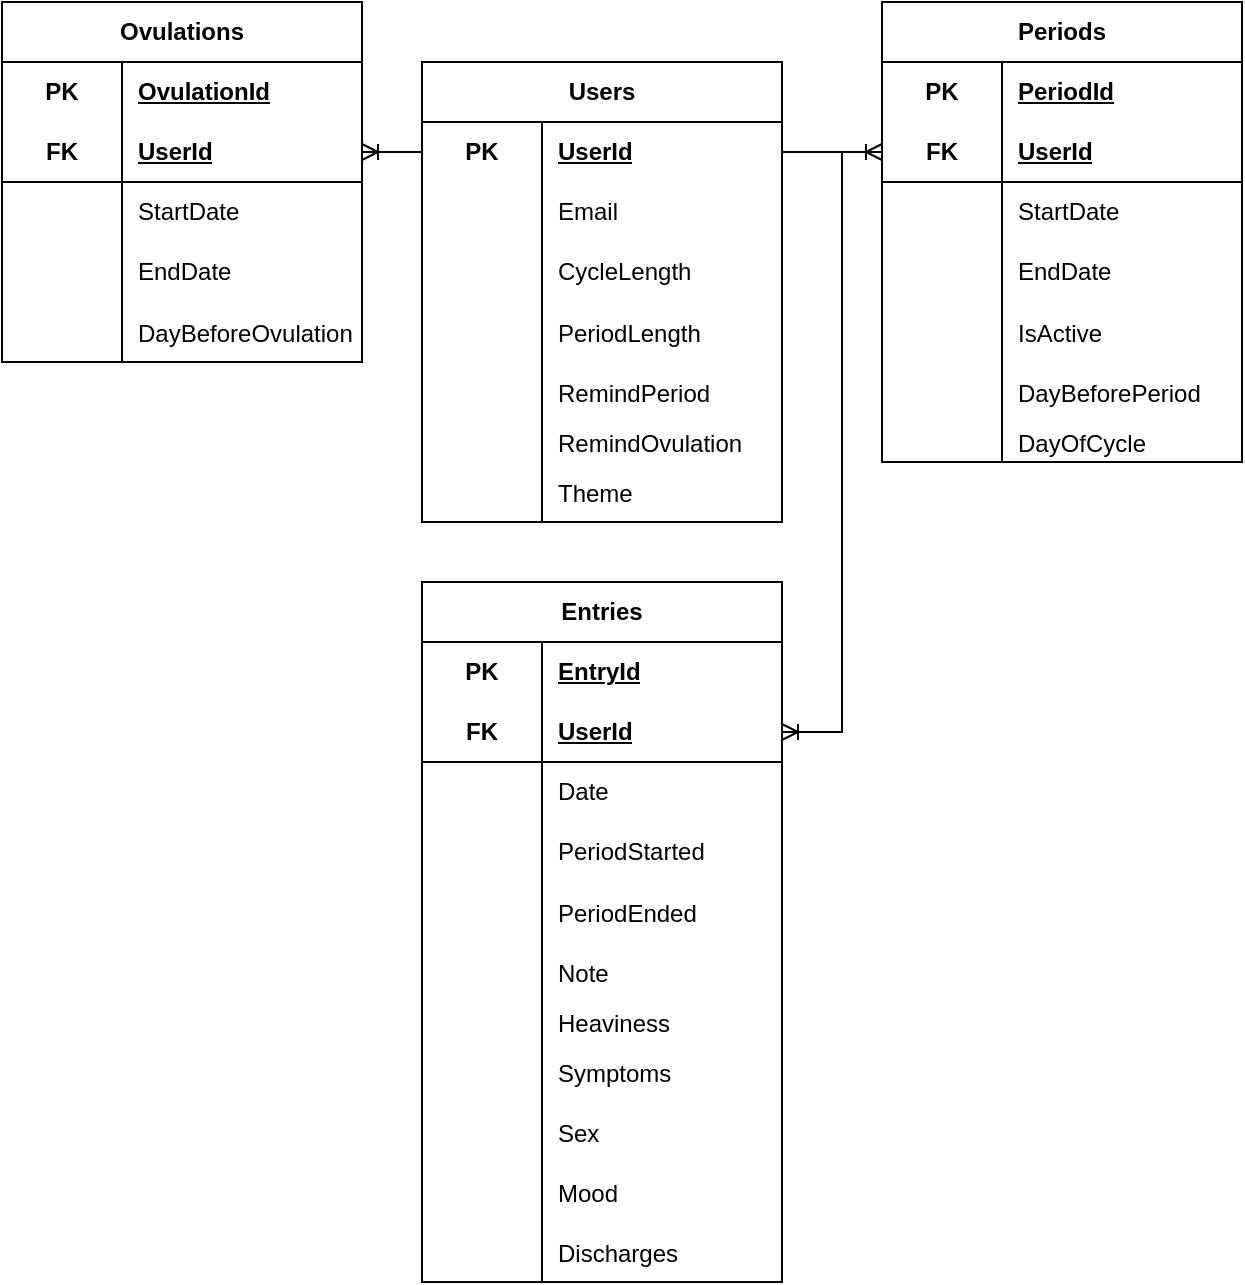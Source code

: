 <mxfile version="26.1.3">
  <diagram id="C5RBs43oDa-KdzZeNtuy" name="Page-1">
    <mxGraphModel dx="1221" dy="770" grid="1" gridSize="10" guides="1" tooltips="1" connect="1" arrows="1" fold="1" page="1" pageScale="1" pageWidth="827" pageHeight="1169" math="0" shadow="0">
      <root>
        <mxCell id="WIyWlLk6GJQsqaUBKTNV-0" />
        <mxCell id="WIyWlLk6GJQsqaUBKTNV-1" parent="WIyWlLk6GJQsqaUBKTNV-0" />
        <mxCell id="uB2ZGSR4Ml1qGhW9fjUL-0" value="Users" style="shape=table;startSize=30;container=1;collapsible=1;childLayout=tableLayout;fixedRows=1;rowLines=0;fontStyle=1;align=center;resizeLast=1;html=1;whiteSpace=wrap;" vertex="1" parent="WIyWlLk6GJQsqaUBKTNV-1">
          <mxGeometry x="230" y="180" width="180" height="230" as="geometry" />
        </mxCell>
        <mxCell id="uB2ZGSR4Ml1qGhW9fjUL-1" value="" style="shape=tableRow;horizontal=0;startSize=0;swimlaneHead=0;swimlaneBody=0;fillColor=none;collapsible=0;dropTarget=0;points=[[0,0.5],[1,0.5]];portConstraint=eastwest;top=0;left=0;right=0;bottom=0;html=1;" vertex="1" parent="uB2ZGSR4Ml1qGhW9fjUL-0">
          <mxGeometry y="30" width="180" height="30" as="geometry" />
        </mxCell>
        <mxCell id="uB2ZGSR4Ml1qGhW9fjUL-2" value="PK" style="shape=partialRectangle;connectable=0;fillColor=none;top=0;left=0;bottom=0;right=0;fontStyle=1;overflow=hidden;html=1;whiteSpace=wrap;" vertex="1" parent="uB2ZGSR4Ml1qGhW9fjUL-1">
          <mxGeometry width="60" height="30" as="geometry">
            <mxRectangle width="60" height="30" as="alternateBounds" />
          </mxGeometry>
        </mxCell>
        <mxCell id="uB2ZGSR4Ml1qGhW9fjUL-3" value="UserId" style="shape=partialRectangle;connectable=0;fillColor=none;top=0;left=0;bottom=0;right=0;align=left;spacingLeft=6;fontStyle=5;overflow=hidden;html=1;whiteSpace=wrap;" vertex="1" parent="uB2ZGSR4Ml1qGhW9fjUL-1">
          <mxGeometry x="60" width="120" height="30" as="geometry">
            <mxRectangle width="120" height="30" as="alternateBounds" />
          </mxGeometry>
        </mxCell>
        <mxCell id="uB2ZGSR4Ml1qGhW9fjUL-7" value="" style="shape=tableRow;horizontal=0;startSize=0;swimlaneHead=0;swimlaneBody=0;fillColor=none;collapsible=0;dropTarget=0;points=[[0,0.5],[1,0.5]];portConstraint=eastwest;top=0;left=0;right=0;bottom=0;html=1;" vertex="1" parent="uB2ZGSR4Ml1qGhW9fjUL-0">
          <mxGeometry y="60" width="180" height="30" as="geometry" />
        </mxCell>
        <mxCell id="uB2ZGSR4Ml1qGhW9fjUL-8" value="" style="shape=partialRectangle;connectable=0;fillColor=none;top=0;left=0;bottom=0;right=0;editable=1;overflow=hidden;html=1;whiteSpace=wrap;" vertex="1" parent="uB2ZGSR4Ml1qGhW9fjUL-7">
          <mxGeometry width="60" height="30" as="geometry">
            <mxRectangle width="60" height="30" as="alternateBounds" />
          </mxGeometry>
        </mxCell>
        <mxCell id="uB2ZGSR4Ml1qGhW9fjUL-9" value="Email" style="shape=partialRectangle;connectable=0;fillColor=none;top=0;left=0;bottom=0;right=0;align=left;spacingLeft=6;overflow=hidden;html=1;whiteSpace=wrap;" vertex="1" parent="uB2ZGSR4Ml1qGhW9fjUL-7">
          <mxGeometry x="60" width="120" height="30" as="geometry">
            <mxRectangle width="120" height="30" as="alternateBounds" />
          </mxGeometry>
        </mxCell>
        <mxCell id="uB2ZGSR4Ml1qGhW9fjUL-10" value="" style="shape=tableRow;horizontal=0;startSize=0;swimlaneHead=0;swimlaneBody=0;fillColor=none;collapsible=0;dropTarget=0;points=[[0,0.5],[1,0.5]];portConstraint=eastwest;top=0;left=0;right=0;bottom=0;html=1;" vertex="1" parent="uB2ZGSR4Ml1qGhW9fjUL-0">
          <mxGeometry y="90" width="180" height="30" as="geometry" />
        </mxCell>
        <mxCell id="uB2ZGSR4Ml1qGhW9fjUL-11" value="" style="shape=partialRectangle;connectable=0;fillColor=none;top=0;left=0;bottom=0;right=0;editable=1;overflow=hidden;html=1;whiteSpace=wrap;" vertex="1" parent="uB2ZGSR4Ml1qGhW9fjUL-10">
          <mxGeometry width="60" height="30" as="geometry">
            <mxRectangle width="60" height="30" as="alternateBounds" />
          </mxGeometry>
        </mxCell>
        <mxCell id="uB2ZGSR4Ml1qGhW9fjUL-12" value="CycleLength" style="shape=partialRectangle;connectable=0;fillColor=none;top=0;left=0;bottom=0;right=0;align=left;spacingLeft=6;overflow=hidden;html=1;whiteSpace=wrap;" vertex="1" parent="uB2ZGSR4Ml1qGhW9fjUL-10">
          <mxGeometry x="60" width="120" height="30" as="geometry">
            <mxRectangle width="120" height="30" as="alternateBounds" />
          </mxGeometry>
        </mxCell>
        <mxCell id="uB2ZGSR4Ml1qGhW9fjUL-14" value="" style="shape=tableRow;horizontal=0;startSize=0;swimlaneHead=0;swimlaneBody=0;fillColor=none;collapsible=0;dropTarget=0;points=[[0,0.5],[1,0.5]];portConstraint=eastwest;top=0;left=0;right=0;bottom=0;" vertex="1" parent="uB2ZGSR4Ml1qGhW9fjUL-0">
          <mxGeometry y="120" width="180" height="30" as="geometry" />
        </mxCell>
        <mxCell id="uB2ZGSR4Ml1qGhW9fjUL-15" value="" style="shape=partialRectangle;connectable=0;fillColor=none;top=0;left=0;bottom=0;right=0;editable=1;overflow=hidden;" vertex="1" parent="uB2ZGSR4Ml1qGhW9fjUL-14">
          <mxGeometry width="60" height="30" as="geometry">
            <mxRectangle width="60" height="30" as="alternateBounds" />
          </mxGeometry>
        </mxCell>
        <mxCell id="uB2ZGSR4Ml1qGhW9fjUL-16" value="PeriodLength" style="shape=partialRectangle;connectable=0;fillColor=none;top=0;left=0;bottom=0;right=0;align=left;spacingLeft=6;overflow=hidden;" vertex="1" parent="uB2ZGSR4Ml1qGhW9fjUL-14">
          <mxGeometry x="60" width="120" height="30" as="geometry">
            <mxRectangle width="120" height="30" as="alternateBounds" />
          </mxGeometry>
        </mxCell>
        <mxCell id="uB2ZGSR4Ml1qGhW9fjUL-26" value="" style="shape=tableRow;horizontal=0;startSize=0;swimlaneHead=0;swimlaneBody=0;fillColor=none;collapsible=0;dropTarget=0;points=[[0,0.5],[1,0.5]];portConstraint=eastwest;top=0;left=0;right=0;bottom=0;" vertex="1" parent="uB2ZGSR4Ml1qGhW9fjUL-0">
          <mxGeometry y="150" width="180" height="30" as="geometry" />
        </mxCell>
        <mxCell id="uB2ZGSR4Ml1qGhW9fjUL-27" value="" style="shape=partialRectangle;connectable=0;fillColor=none;top=0;left=0;bottom=0;right=0;editable=1;overflow=hidden;" vertex="1" parent="uB2ZGSR4Ml1qGhW9fjUL-26">
          <mxGeometry width="60" height="30" as="geometry">
            <mxRectangle width="60" height="30" as="alternateBounds" />
          </mxGeometry>
        </mxCell>
        <mxCell id="uB2ZGSR4Ml1qGhW9fjUL-28" value="RemindPeriod" style="shape=partialRectangle;connectable=0;fillColor=none;top=0;left=0;bottom=0;right=0;align=left;spacingLeft=6;overflow=hidden;" vertex="1" parent="uB2ZGSR4Ml1qGhW9fjUL-26">
          <mxGeometry x="60" width="120" height="30" as="geometry">
            <mxRectangle width="120" height="30" as="alternateBounds" />
          </mxGeometry>
        </mxCell>
        <mxCell id="uB2ZGSR4Ml1qGhW9fjUL-22" value="" style="shape=tableRow;horizontal=0;startSize=0;swimlaneHead=0;swimlaneBody=0;fillColor=none;collapsible=0;dropTarget=0;points=[[0,0.5],[1,0.5]];portConstraint=eastwest;top=0;left=0;right=0;bottom=0;" vertex="1" parent="uB2ZGSR4Ml1qGhW9fjUL-0">
          <mxGeometry y="180" width="180" height="20" as="geometry" />
        </mxCell>
        <mxCell id="uB2ZGSR4Ml1qGhW9fjUL-23" value="" style="shape=partialRectangle;connectable=0;fillColor=none;top=0;left=0;bottom=0;right=0;editable=1;overflow=hidden;" vertex="1" parent="uB2ZGSR4Ml1qGhW9fjUL-22">
          <mxGeometry width="60" height="20" as="geometry">
            <mxRectangle width="60" height="20" as="alternateBounds" />
          </mxGeometry>
        </mxCell>
        <mxCell id="uB2ZGSR4Ml1qGhW9fjUL-24" value="RemindOvulation" style="shape=partialRectangle;connectable=0;fillColor=none;top=0;left=0;bottom=0;right=0;align=left;spacingLeft=6;overflow=hidden;" vertex="1" parent="uB2ZGSR4Ml1qGhW9fjUL-22">
          <mxGeometry x="60" width="120" height="20" as="geometry">
            <mxRectangle width="120" height="20" as="alternateBounds" />
          </mxGeometry>
        </mxCell>
        <mxCell id="uB2ZGSR4Ml1qGhW9fjUL-116" value="" style="shape=tableRow;horizontal=0;startSize=0;swimlaneHead=0;swimlaneBody=0;fillColor=none;collapsible=0;dropTarget=0;points=[[0,0.5],[1,0.5]];portConstraint=eastwest;top=0;left=0;right=0;bottom=0;" vertex="1" parent="uB2ZGSR4Ml1qGhW9fjUL-0">
          <mxGeometry y="200" width="180" height="30" as="geometry" />
        </mxCell>
        <mxCell id="uB2ZGSR4Ml1qGhW9fjUL-117" value="" style="shape=partialRectangle;connectable=0;fillColor=none;top=0;left=0;bottom=0;right=0;editable=1;overflow=hidden;" vertex="1" parent="uB2ZGSR4Ml1qGhW9fjUL-116">
          <mxGeometry width="60" height="30" as="geometry">
            <mxRectangle width="60" height="30" as="alternateBounds" />
          </mxGeometry>
        </mxCell>
        <mxCell id="uB2ZGSR4Ml1qGhW9fjUL-118" value="Theme" style="shape=partialRectangle;connectable=0;fillColor=none;top=0;left=0;bottom=0;right=0;align=left;spacingLeft=6;overflow=hidden;" vertex="1" parent="uB2ZGSR4Ml1qGhW9fjUL-116">
          <mxGeometry x="60" width="120" height="30" as="geometry">
            <mxRectangle width="120" height="30" as="alternateBounds" />
          </mxGeometry>
        </mxCell>
        <mxCell id="uB2ZGSR4Ml1qGhW9fjUL-33" value="Periods" style="shape=table;startSize=30;container=1;collapsible=1;childLayout=tableLayout;fixedRows=1;rowLines=0;fontStyle=1;align=center;resizeLast=1;html=1;whiteSpace=wrap;" vertex="1" parent="WIyWlLk6GJQsqaUBKTNV-1">
          <mxGeometry x="460" y="150" width="180" height="230" as="geometry" />
        </mxCell>
        <mxCell id="uB2ZGSR4Ml1qGhW9fjUL-34" value="" style="shape=tableRow;horizontal=0;startSize=0;swimlaneHead=0;swimlaneBody=0;fillColor=none;collapsible=0;dropTarget=0;points=[[0,0.5],[1,0.5]];portConstraint=eastwest;top=0;left=0;right=0;bottom=0;html=1;" vertex="1" parent="uB2ZGSR4Ml1qGhW9fjUL-33">
          <mxGeometry y="30" width="180" height="30" as="geometry" />
        </mxCell>
        <mxCell id="uB2ZGSR4Ml1qGhW9fjUL-35" value="PK" style="shape=partialRectangle;connectable=0;fillColor=none;top=0;left=0;bottom=0;right=0;fontStyle=1;overflow=hidden;html=1;whiteSpace=wrap;" vertex="1" parent="uB2ZGSR4Ml1qGhW9fjUL-34">
          <mxGeometry width="60" height="30" as="geometry">
            <mxRectangle width="60" height="30" as="alternateBounds" />
          </mxGeometry>
        </mxCell>
        <mxCell id="uB2ZGSR4Ml1qGhW9fjUL-36" value="PeriodId" style="shape=partialRectangle;connectable=0;fillColor=none;top=0;left=0;bottom=0;right=0;align=left;spacingLeft=6;fontStyle=5;overflow=hidden;html=1;whiteSpace=wrap;" vertex="1" parent="uB2ZGSR4Ml1qGhW9fjUL-34">
          <mxGeometry x="60" width="120" height="30" as="geometry">
            <mxRectangle width="120" height="30" as="alternateBounds" />
          </mxGeometry>
        </mxCell>
        <mxCell id="uB2ZGSR4Ml1qGhW9fjUL-37" value="" style="shape=tableRow;horizontal=0;startSize=0;swimlaneHead=0;swimlaneBody=0;fillColor=none;collapsible=0;dropTarget=0;points=[[0,0.5],[1,0.5]];portConstraint=eastwest;top=0;left=0;right=0;bottom=1;html=1;" vertex="1" parent="uB2ZGSR4Ml1qGhW9fjUL-33">
          <mxGeometry y="60" width="180" height="30" as="geometry" />
        </mxCell>
        <mxCell id="uB2ZGSR4Ml1qGhW9fjUL-38" value="FK" style="shape=partialRectangle;connectable=0;fillColor=none;top=0;left=0;bottom=0;right=0;fontStyle=1;overflow=hidden;html=1;whiteSpace=wrap;" vertex="1" parent="uB2ZGSR4Ml1qGhW9fjUL-37">
          <mxGeometry width="60" height="30" as="geometry">
            <mxRectangle width="60" height="30" as="alternateBounds" />
          </mxGeometry>
        </mxCell>
        <mxCell id="uB2ZGSR4Ml1qGhW9fjUL-39" value="UserId" style="shape=partialRectangle;connectable=0;fillColor=none;top=0;left=0;bottom=0;right=0;align=left;spacingLeft=6;fontStyle=5;overflow=hidden;html=1;whiteSpace=wrap;" vertex="1" parent="uB2ZGSR4Ml1qGhW9fjUL-37">
          <mxGeometry x="60" width="120" height="30" as="geometry">
            <mxRectangle width="120" height="30" as="alternateBounds" />
          </mxGeometry>
        </mxCell>
        <mxCell id="uB2ZGSR4Ml1qGhW9fjUL-40" value="" style="shape=tableRow;horizontal=0;startSize=0;swimlaneHead=0;swimlaneBody=0;fillColor=none;collapsible=0;dropTarget=0;points=[[0,0.5],[1,0.5]];portConstraint=eastwest;top=0;left=0;right=0;bottom=0;html=1;" vertex="1" parent="uB2ZGSR4Ml1qGhW9fjUL-33">
          <mxGeometry y="90" width="180" height="30" as="geometry" />
        </mxCell>
        <mxCell id="uB2ZGSR4Ml1qGhW9fjUL-41" value="" style="shape=partialRectangle;connectable=0;fillColor=none;top=0;left=0;bottom=0;right=0;editable=1;overflow=hidden;html=1;whiteSpace=wrap;" vertex="1" parent="uB2ZGSR4Ml1qGhW9fjUL-40">
          <mxGeometry width="60" height="30" as="geometry">
            <mxRectangle width="60" height="30" as="alternateBounds" />
          </mxGeometry>
        </mxCell>
        <mxCell id="uB2ZGSR4Ml1qGhW9fjUL-42" value="StartDate" style="shape=partialRectangle;connectable=0;fillColor=none;top=0;left=0;bottom=0;right=0;align=left;spacingLeft=6;overflow=hidden;html=1;whiteSpace=wrap;" vertex="1" parent="uB2ZGSR4Ml1qGhW9fjUL-40">
          <mxGeometry x="60" width="120" height="30" as="geometry">
            <mxRectangle width="120" height="30" as="alternateBounds" />
          </mxGeometry>
        </mxCell>
        <mxCell id="uB2ZGSR4Ml1qGhW9fjUL-43" value="" style="shape=tableRow;horizontal=0;startSize=0;swimlaneHead=0;swimlaneBody=0;fillColor=none;collapsible=0;dropTarget=0;points=[[0,0.5],[1,0.5]];portConstraint=eastwest;top=0;left=0;right=0;bottom=0;html=1;" vertex="1" parent="uB2ZGSR4Ml1qGhW9fjUL-33">
          <mxGeometry y="120" width="180" height="30" as="geometry" />
        </mxCell>
        <mxCell id="uB2ZGSR4Ml1qGhW9fjUL-44" value="" style="shape=partialRectangle;connectable=0;fillColor=none;top=0;left=0;bottom=0;right=0;editable=1;overflow=hidden;html=1;whiteSpace=wrap;" vertex="1" parent="uB2ZGSR4Ml1qGhW9fjUL-43">
          <mxGeometry width="60" height="30" as="geometry">
            <mxRectangle width="60" height="30" as="alternateBounds" />
          </mxGeometry>
        </mxCell>
        <mxCell id="uB2ZGSR4Ml1qGhW9fjUL-45" value="EndDate" style="shape=partialRectangle;connectable=0;fillColor=none;top=0;left=0;bottom=0;right=0;align=left;spacingLeft=6;overflow=hidden;html=1;whiteSpace=wrap;" vertex="1" parent="uB2ZGSR4Ml1qGhW9fjUL-43">
          <mxGeometry x="60" width="120" height="30" as="geometry">
            <mxRectangle width="120" height="30" as="alternateBounds" />
          </mxGeometry>
        </mxCell>
        <mxCell id="uB2ZGSR4Ml1qGhW9fjUL-46" value="" style="shape=tableRow;horizontal=0;startSize=0;swimlaneHead=0;swimlaneBody=0;fillColor=none;collapsible=0;dropTarget=0;points=[[0,0.5],[1,0.5]];portConstraint=eastwest;top=0;left=0;right=0;bottom=0;" vertex="1" parent="uB2ZGSR4Ml1qGhW9fjUL-33">
          <mxGeometry y="150" width="180" height="30" as="geometry" />
        </mxCell>
        <mxCell id="uB2ZGSR4Ml1qGhW9fjUL-47" value="" style="shape=partialRectangle;connectable=0;fillColor=none;top=0;left=0;bottom=0;right=0;editable=1;overflow=hidden;" vertex="1" parent="uB2ZGSR4Ml1qGhW9fjUL-46">
          <mxGeometry width="60" height="30" as="geometry">
            <mxRectangle width="60" height="30" as="alternateBounds" />
          </mxGeometry>
        </mxCell>
        <mxCell id="uB2ZGSR4Ml1qGhW9fjUL-48" value="IsActive" style="shape=partialRectangle;connectable=0;fillColor=none;top=0;left=0;bottom=0;right=0;align=left;spacingLeft=6;overflow=hidden;" vertex="1" parent="uB2ZGSR4Ml1qGhW9fjUL-46">
          <mxGeometry x="60" width="120" height="30" as="geometry">
            <mxRectangle width="120" height="30" as="alternateBounds" />
          </mxGeometry>
        </mxCell>
        <mxCell id="uB2ZGSR4Ml1qGhW9fjUL-49" value="" style="shape=tableRow;horizontal=0;startSize=0;swimlaneHead=0;swimlaneBody=0;fillColor=none;collapsible=0;dropTarget=0;points=[[0,0.5],[1,0.5]];portConstraint=eastwest;top=0;left=0;right=0;bottom=0;" vertex="1" parent="uB2ZGSR4Ml1qGhW9fjUL-33">
          <mxGeometry y="180" width="180" height="30" as="geometry" />
        </mxCell>
        <mxCell id="uB2ZGSR4Ml1qGhW9fjUL-50" value="" style="shape=partialRectangle;connectable=0;fillColor=none;top=0;left=0;bottom=0;right=0;editable=1;overflow=hidden;" vertex="1" parent="uB2ZGSR4Ml1qGhW9fjUL-49">
          <mxGeometry width="60" height="30" as="geometry">
            <mxRectangle width="60" height="30" as="alternateBounds" />
          </mxGeometry>
        </mxCell>
        <mxCell id="uB2ZGSR4Ml1qGhW9fjUL-51" value="DayBeforePeriod" style="shape=partialRectangle;connectable=0;fillColor=none;top=0;left=0;bottom=0;right=0;align=left;spacingLeft=6;overflow=hidden;" vertex="1" parent="uB2ZGSR4Ml1qGhW9fjUL-49">
          <mxGeometry x="60" width="120" height="30" as="geometry">
            <mxRectangle width="120" height="30" as="alternateBounds" />
          </mxGeometry>
        </mxCell>
        <mxCell id="uB2ZGSR4Ml1qGhW9fjUL-52" value="" style="shape=tableRow;horizontal=0;startSize=0;swimlaneHead=0;swimlaneBody=0;fillColor=none;collapsible=0;dropTarget=0;points=[[0,0.5],[1,0.5]];portConstraint=eastwest;top=0;left=0;right=0;bottom=0;" vertex="1" parent="uB2ZGSR4Ml1qGhW9fjUL-33">
          <mxGeometry y="210" width="180" height="20" as="geometry" />
        </mxCell>
        <mxCell id="uB2ZGSR4Ml1qGhW9fjUL-53" value="" style="shape=partialRectangle;connectable=0;fillColor=none;top=0;left=0;bottom=0;right=0;editable=1;overflow=hidden;" vertex="1" parent="uB2ZGSR4Ml1qGhW9fjUL-52">
          <mxGeometry width="60" height="20" as="geometry">
            <mxRectangle width="60" height="20" as="alternateBounds" />
          </mxGeometry>
        </mxCell>
        <mxCell id="uB2ZGSR4Ml1qGhW9fjUL-54" value="DayOfCycle" style="shape=partialRectangle;connectable=0;fillColor=none;top=0;left=0;bottom=0;right=0;align=left;spacingLeft=6;overflow=hidden;" vertex="1" parent="uB2ZGSR4Ml1qGhW9fjUL-52">
          <mxGeometry x="60" width="120" height="20" as="geometry">
            <mxRectangle width="120" height="20" as="alternateBounds" />
          </mxGeometry>
        </mxCell>
        <mxCell id="uB2ZGSR4Ml1qGhW9fjUL-55" value="Entries" style="shape=table;startSize=30;container=1;collapsible=1;childLayout=tableLayout;fixedRows=1;rowLines=0;fontStyle=1;align=center;resizeLast=1;html=1;whiteSpace=wrap;" vertex="1" parent="WIyWlLk6GJQsqaUBKTNV-1">
          <mxGeometry x="230" y="440" width="180" height="350" as="geometry" />
        </mxCell>
        <mxCell id="uB2ZGSR4Ml1qGhW9fjUL-56" value="" style="shape=tableRow;horizontal=0;startSize=0;swimlaneHead=0;swimlaneBody=0;fillColor=none;collapsible=0;dropTarget=0;points=[[0,0.5],[1,0.5]];portConstraint=eastwest;top=0;left=0;right=0;bottom=0;html=1;" vertex="1" parent="uB2ZGSR4Ml1qGhW9fjUL-55">
          <mxGeometry y="30" width="180" height="30" as="geometry" />
        </mxCell>
        <mxCell id="uB2ZGSR4Ml1qGhW9fjUL-57" value="PK" style="shape=partialRectangle;connectable=0;fillColor=none;top=0;left=0;bottom=0;right=0;fontStyle=1;overflow=hidden;html=1;whiteSpace=wrap;" vertex="1" parent="uB2ZGSR4Ml1qGhW9fjUL-56">
          <mxGeometry width="60" height="30" as="geometry">
            <mxRectangle width="60" height="30" as="alternateBounds" />
          </mxGeometry>
        </mxCell>
        <mxCell id="uB2ZGSR4Ml1qGhW9fjUL-58" value="EntryId" style="shape=partialRectangle;connectable=0;fillColor=none;top=0;left=0;bottom=0;right=0;align=left;spacingLeft=6;fontStyle=5;overflow=hidden;html=1;whiteSpace=wrap;" vertex="1" parent="uB2ZGSR4Ml1qGhW9fjUL-56">
          <mxGeometry x="60" width="120" height="30" as="geometry">
            <mxRectangle width="120" height="30" as="alternateBounds" />
          </mxGeometry>
        </mxCell>
        <mxCell id="uB2ZGSR4Ml1qGhW9fjUL-59" value="" style="shape=tableRow;horizontal=0;startSize=0;swimlaneHead=0;swimlaneBody=0;fillColor=none;collapsible=0;dropTarget=0;points=[[0,0.5],[1,0.5]];portConstraint=eastwest;top=0;left=0;right=0;bottom=1;html=1;" vertex="1" parent="uB2ZGSR4Ml1qGhW9fjUL-55">
          <mxGeometry y="60" width="180" height="30" as="geometry" />
        </mxCell>
        <mxCell id="uB2ZGSR4Ml1qGhW9fjUL-60" value="FK" style="shape=partialRectangle;connectable=0;fillColor=none;top=0;left=0;bottom=0;right=0;fontStyle=1;overflow=hidden;html=1;whiteSpace=wrap;" vertex="1" parent="uB2ZGSR4Ml1qGhW9fjUL-59">
          <mxGeometry width="60" height="30" as="geometry">
            <mxRectangle width="60" height="30" as="alternateBounds" />
          </mxGeometry>
        </mxCell>
        <mxCell id="uB2ZGSR4Ml1qGhW9fjUL-61" value="UserId" style="shape=partialRectangle;connectable=0;fillColor=none;top=0;left=0;bottom=0;right=0;align=left;spacingLeft=6;fontStyle=5;overflow=hidden;html=1;whiteSpace=wrap;" vertex="1" parent="uB2ZGSR4Ml1qGhW9fjUL-59">
          <mxGeometry x="60" width="120" height="30" as="geometry">
            <mxRectangle width="120" height="30" as="alternateBounds" />
          </mxGeometry>
        </mxCell>
        <mxCell id="uB2ZGSR4Ml1qGhW9fjUL-62" value="" style="shape=tableRow;horizontal=0;startSize=0;swimlaneHead=0;swimlaneBody=0;fillColor=none;collapsible=0;dropTarget=0;points=[[0,0.5],[1,0.5]];portConstraint=eastwest;top=0;left=0;right=0;bottom=0;html=1;" vertex="1" parent="uB2ZGSR4Ml1qGhW9fjUL-55">
          <mxGeometry y="90" width="180" height="30" as="geometry" />
        </mxCell>
        <mxCell id="uB2ZGSR4Ml1qGhW9fjUL-63" value="" style="shape=partialRectangle;connectable=0;fillColor=none;top=0;left=0;bottom=0;right=0;editable=1;overflow=hidden;html=1;whiteSpace=wrap;" vertex="1" parent="uB2ZGSR4Ml1qGhW9fjUL-62">
          <mxGeometry width="60" height="30" as="geometry">
            <mxRectangle width="60" height="30" as="alternateBounds" />
          </mxGeometry>
        </mxCell>
        <mxCell id="uB2ZGSR4Ml1qGhW9fjUL-64" value="Date" style="shape=partialRectangle;connectable=0;fillColor=none;top=0;left=0;bottom=0;right=0;align=left;spacingLeft=6;overflow=hidden;html=1;whiteSpace=wrap;" vertex="1" parent="uB2ZGSR4Ml1qGhW9fjUL-62">
          <mxGeometry x="60" width="120" height="30" as="geometry">
            <mxRectangle width="120" height="30" as="alternateBounds" />
          </mxGeometry>
        </mxCell>
        <mxCell id="uB2ZGSR4Ml1qGhW9fjUL-65" value="" style="shape=tableRow;horizontal=0;startSize=0;swimlaneHead=0;swimlaneBody=0;fillColor=none;collapsible=0;dropTarget=0;points=[[0,0.5],[1,0.5]];portConstraint=eastwest;top=0;left=0;right=0;bottom=0;html=1;" vertex="1" parent="uB2ZGSR4Ml1qGhW9fjUL-55">
          <mxGeometry y="120" width="180" height="30" as="geometry" />
        </mxCell>
        <mxCell id="uB2ZGSR4Ml1qGhW9fjUL-66" value="" style="shape=partialRectangle;connectable=0;fillColor=none;top=0;left=0;bottom=0;right=0;editable=1;overflow=hidden;html=1;whiteSpace=wrap;" vertex="1" parent="uB2ZGSR4Ml1qGhW9fjUL-65">
          <mxGeometry width="60" height="30" as="geometry">
            <mxRectangle width="60" height="30" as="alternateBounds" />
          </mxGeometry>
        </mxCell>
        <mxCell id="uB2ZGSR4Ml1qGhW9fjUL-67" value="PeriodStarted" style="shape=partialRectangle;connectable=0;fillColor=none;top=0;left=0;bottom=0;right=0;align=left;spacingLeft=6;overflow=hidden;html=1;whiteSpace=wrap;" vertex="1" parent="uB2ZGSR4Ml1qGhW9fjUL-65">
          <mxGeometry x="60" width="120" height="30" as="geometry">
            <mxRectangle width="120" height="30" as="alternateBounds" />
          </mxGeometry>
        </mxCell>
        <mxCell id="uB2ZGSR4Ml1qGhW9fjUL-68" value="" style="shape=tableRow;horizontal=0;startSize=0;swimlaneHead=0;swimlaneBody=0;fillColor=none;collapsible=0;dropTarget=0;points=[[0,0.5],[1,0.5]];portConstraint=eastwest;top=0;left=0;right=0;bottom=0;" vertex="1" parent="uB2ZGSR4Ml1qGhW9fjUL-55">
          <mxGeometry y="150" width="180" height="30" as="geometry" />
        </mxCell>
        <mxCell id="uB2ZGSR4Ml1qGhW9fjUL-69" value="" style="shape=partialRectangle;connectable=0;fillColor=none;top=0;left=0;bottom=0;right=0;editable=1;overflow=hidden;" vertex="1" parent="uB2ZGSR4Ml1qGhW9fjUL-68">
          <mxGeometry width="60" height="30" as="geometry">
            <mxRectangle width="60" height="30" as="alternateBounds" />
          </mxGeometry>
        </mxCell>
        <mxCell id="uB2ZGSR4Ml1qGhW9fjUL-70" value="PeriodEnded" style="shape=partialRectangle;connectable=0;fillColor=none;top=0;left=0;bottom=0;right=0;align=left;spacingLeft=6;overflow=hidden;" vertex="1" parent="uB2ZGSR4Ml1qGhW9fjUL-68">
          <mxGeometry x="60" width="120" height="30" as="geometry">
            <mxRectangle width="120" height="30" as="alternateBounds" />
          </mxGeometry>
        </mxCell>
        <mxCell id="uB2ZGSR4Ml1qGhW9fjUL-71" value="" style="shape=tableRow;horizontal=0;startSize=0;swimlaneHead=0;swimlaneBody=0;fillColor=none;collapsible=0;dropTarget=0;points=[[0,0.5],[1,0.5]];portConstraint=eastwest;top=0;left=0;right=0;bottom=0;" vertex="1" parent="uB2ZGSR4Ml1qGhW9fjUL-55">
          <mxGeometry y="180" width="180" height="30" as="geometry" />
        </mxCell>
        <mxCell id="uB2ZGSR4Ml1qGhW9fjUL-72" value="" style="shape=partialRectangle;connectable=0;fillColor=none;top=0;left=0;bottom=0;right=0;editable=1;overflow=hidden;" vertex="1" parent="uB2ZGSR4Ml1qGhW9fjUL-71">
          <mxGeometry width="60" height="30" as="geometry">
            <mxRectangle width="60" height="30" as="alternateBounds" />
          </mxGeometry>
        </mxCell>
        <mxCell id="uB2ZGSR4Ml1qGhW9fjUL-73" value="Note" style="shape=partialRectangle;connectable=0;fillColor=none;top=0;left=0;bottom=0;right=0;align=left;spacingLeft=6;overflow=hidden;" vertex="1" parent="uB2ZGSR4Ml1qGhW9fjUL-71">
          <mxGeometry x="60" width="120" height="30" as="geometry">
            <mxRectangle width="120" height="30" as="alternateBounds" />
          </mxGeometry>
        </mxCell>
        <mxCell id="uB2ZGSR4Ml1qGhW9fjUL-74" value="" style="shape=tableRow;horizontal=0;startSize=0;swimlaneHead=0;swimlaneBody=0;fillColor=none;collapsible=0;dropTarget=0;points=[[0,0.5],[1,0.5]];portConstraint=eastwest;top=0;left=0;right=0;bottom=0;" vertex="1" parent="uB2ZGSR4Ml1qGhW9fjUL-55">
          <mxGeometry y="210" width="180" height="20" as="geometry" />
        </mxCell>
        <mxCell id="uB2ZGSR4Ml1qGhW9fjUL-75" value="" style="shape=partialRectangle;connectable=0;fillColor=none;top=0;left=0;bottom=0;right=0;editable=1;overflow=hidden;" vertex="1" parent="uB2ZGSR4Ml1qGhW9fjUL-74">
          <mxGeometry width="60" height="20" as="geometry">
            <mxRectangle width="60" height="20" as="alternateBounds" />
          </mxGeometry>
        </mxCell>
        <mxCell id="uB2ZGSR4Ml1qGhW9fjUL-76" value="Heaviness" style="shape=partialRectangle;connectable=0;fillColor=none;top=0;left=0;bottom=0;right=0;align=left;spacingLeft=6;overflow=hidden;" vertex="1" parent="uB2ZGSR4Ml1qGhW9fjUL-74">
          <mxGeometry x="60" width="120" height="20" as="geometry">
            <mxRectangle width="120" height="20" as="alternateBounds" />
          </mxGeometry>
        </mxCell>
        <mxCell id="uB2ZGSR4Ml1qGhW9fjUL-81" value="" style="shape=tableRow;horizontal=0;startSize=0;swimlaneHead=0;swimlaneBody=0;fillColor=none;collapsible=0;dropTarget=0;points=[[0,0.5],[1,0.5]];portConstraint=eastwest;top=0;left=0;right=0;bottom=0;" vertex="1" parent="uB2ZGSR4Ml1qGhW9fjUL-55">
          <mxGeometry y="230" width="180" height="30" as="geometry" />
        </mxCell>
        <mxCell id="uB2ZGSR4Ml1qGhW9fjUL-82" value="" style="shape=partialRectangle;connectable=0;fillColor=none;top=0;left=0;bottom=0;right=0;editable=1;overflow=hidden;" vertex="1" parent="uB2ZGSR4Ml1qGhW9fjUL-81">
          <mxGeometry width="60" height="30" as="geometry">
            <mxRectangle width="60" height="30" as="alternateBounds" />
          </mxGeometry>
        </mxCell>
        <mxCell id="uB2ZGSR4Ml1qGhW9fjUL-83" value="Symptoms" style="shape=partialRectangle;connectable=0;fillColor=none;top=0;left=0;bottom=0;right=0;align=left;spacingLeft=6;overflow=hidden;" vertex="1" parent="uB2ZGSR4Ml1qGhW9fjUL-81">
          <mxGeometry x="60" width="120" height="30" as="geometry">
            <mxRectangle width="120" height="30" as="alternateBounds" />
          </mxGeometry>
        </mxCell>
        <mxCell id="uB2ZGSR4Ml1qGhW9fjUL-78" value="" style="shape=tableRow;horizontal=0;startSize=0;swimlaneHead=0;swimlaneBody=0;fillColor=none;collapsible=0;dropTarget=0;points=[[0,0.5],[1,0.5]];portConstraint=eastwest;top=0;left=0;right=0;bottom=0;" vertex="1" parent="uB2ZGSR4Ml1qGhW9fjUL-55">
          <mxGeometry y="260" width="180" height="30" as="geometry" />
        </mxCell>
        <mxCell id="uB2ZGSR4Ml1qGhW9fjUL-79" value="" style="shape=partialRectangle;connectable=0;fillColor=none;top=0;left=0;bottom=0;right=0;editable=1;overflow=hidden;" vertex="1" parent="uB2ZGSR4Ml1qGhW9fjUL-78">
          <mxGeometry width="60" height="30" as="geometry">
            <mxRectangle width="60" height="30" as="alternateBounds" />
          </mxGeometry>
        </mxCell>
        <mxCell id="uB2ZGSR4Ml1qGhW9fjUL-80" value="Sex" style="shape=partialRectangle;connectable=0;fillColor=none;top=0;left=0;bottom=0;right=0;align=left;spacingLeft=6;overflow=hidden;" vertex="1" parent="uB2ZGSR4Ml1qGhW9fjUL-78">
          <mxGeometry x="60" width="120" height="30" as="geometry">
            <mxRectangle width="120" height="30" as="alternateBounds" />
          </mxGeometry>
        </mxCell>
        <mxCell id="uB2ZGSR4Ml1qGhW9fjUL-84" value="" style="shape=tableRow;horizontal=0;startSize=0;swimlaneHead=0;swimlaneBody=0;fillColor=none;collapsible=0;dropTarget=0;points=[[0,0.5],[1,0.5]];portConstraint=eastwest;top=0;left=0;right=0;bottom=0;" vertex="1" parent="uB2ZGSR4Ml1qGhW9fjUL-55">
          <mxGeometry y="290" width="180" height="30" as="geometry" />
        </mxCell>
        <mxCell id="uB2ZGSR4Ml1qGhW9fjUL-85" value="" style="shape=partialRectangle;connectable=0;fillColor=none;top=0;left=0;bottom=0;right=0;editable=1;overflow=hidden;" vertex="1" parent="uB2ZGSR4Ml1qGhW9fjUL-84">
          <mxGeometry width="60" height="30" as="geometry">
            <mxRectangle width="60" height="30" as="alternateBounds" />
          </mxGeometry>
        </mxCell>
        <mxCell id="uB2ZGSR4Ml1qGhW9fjUL-86" value="Mood" style="shape=partialRectangle;connectable=0;fillColor=none;top=0;left=0;bottom=0;right=0;align=left;spacingLeft=6;overflow=hidden;" vertex="1" parent="uB2ZGSR4Ml1qGhW9fjUL-84">
          <mxGeometry x="60" width="120" height="30" as="geometry">
            <mxRectangle width="120" height="30" as="alternateBounds" />
          </mxGeometry>
        </mxCell>
        <mxCell id="uB2ZGSR4Ml1qGhW9fjUL-87" value="" style="shape=tableRow;horizontal=0;startSize=0;swimlaneHead=0;swimlaneBody=0;fillColor=none;collapsible=0;dropTarget=0;points=[[0,0.5],[1,0.5]];portConstraint=eastwest;top=0;left=0;right=0;bottom=0;" vertex="1" parent="uB2ZGSR4Ml1qGhW9fjUL-55">
          <mxGeometry y="320" width="180" height="30" as="geometry" />
        </mxCell>
        <mxCell id="uB2ZGSR4Ml1qGhW9fjUL-88" value="" style="shape=partialRectangle;connectable=0;fillColor=none;top=0;left=0;bottom=0;right=0;editable=1;overflow=hidden;" vertex="1" parent="uB2ZGSR4Ml1qGhW9fjUL-87">
          <mxGeometry width="60" height="30" as="geometry">
            <mxRectangle width="60" height="30" as="alternateBounds" />
          </mxGeometry>
        </mxCell>
        <mxCell id="uB2ZGSR4Ml1qGhW9fjUL-89" value="Discharges" style="shape=partialRectangle;connectable=0;fillColor=none;top=0;left=0;bottom=0;right=0;align=left;spacingLeft=6;overflow=hidden;" vertex="1" parent="uB2ZGSR4Ml1qGhW9fjUL-87">
          <mxGeometry x="60" width="120" height="30" as="geometry">
            <mxRectangle width="120" height="30" as="alternateBounds" />
          </mxGeometry>
        </mxCell>
        <mxCell id="uB2ZGSR4Ml1qGhW9fjUL-90" value="Ovulations" style="shape=table;startSize=30;container=1;collapsible=1;childLayout=tableLayout;fixedRows=1;rowLines=0;fontStyle=1;align=center;resizeLast=1;html=1;whiteSpace=wrap;" vertex="1" parent="WIyWlLk6GJQsqaUBKTNV-1">
          <mxGeometry x="20" y="150" width="180" height="180" as="geometry" />
        </mxCell>
        <mxCell id="uB2ZGSR4Ml1qGhW9fjUL-91" value="" style="shape=tableRow;horizontal=0;startSize=0;swimlaneHead=0;swimlaneBody=0;fillColor=none;collapsible=0;dropTarget=0;points=[[0,0.5],[1,0.5]];portConstraint=eastwest;top=0;left=0;right=0;bottom=0;html=1;" vertex="1" parent="uB2ZGSR4Ml1qGhW9fjUL-90">
          <mxGeometry y="30" width="180" height="30" as="geometry" />
        </mxCell>
        <mxCell id="uB2ZGSR4Ml1qGhW9fjUL-92" value="PK" style="shape=partialRectangle;connectable=0;fillColor=none;top=0;left=0;bottom=0;right=0;fontStyle=1;overflow=hidden;html=1;whiteSpace=wrap;" vertex="1" parent="uB2ZGSR4Ml1qGhW9fjUL-91">
          <mxGeometry width="60" height="30" as="geometry">
            <mxRectangle width="60" height="30" as="alternateBounds" />
          </mxGeometry>
        </mxCell>
        <mxCell id="uB2ZGSR4Ml1qGhW9fjUL-93" value="OvulationId" style="shape=partialRectangle;connectable=0;fillColor=none;top=0;left=0;bottom=0;right=0;align=left;spacingLeft=6;fontStyle=5;overflow=hidden;html=1;whiteSpace=wrap;" vertex="1" parent="uB2ZGSR4Ml1qGhW9fjUL-91">
          <mxGeometry x="60" width="120" height="30" as="geometry">
            <mxRectangle width="120" height="30" as="alternateBounds" />
          </mxGeometry>
        </mxCell>
        <mxCell id="uB2ZGSR4Ml1qGhW9fjUL-94" value="" style="shape=tableRow;horizontal=0;startSize=0;swimlaneHead=0;swimlaneBody=0;fillColor=none;collapsible=0;dropTarget=0;points=[[0,0.5],[1,0.5]];portConstraint=eastwest;top=0;left=0;right=0;bottom=1;html=1;" vertex="1" parent="uB2ZGSR4Ml1qGhW9fjUL-90">
          <mxGeometry y="60" width="180" height="30" as="geometry" />
        </mxCell>
        <mxCell id="uB2ZGSR4Ml1qGhW9fjUL-95" value="FK" style="shape=partialRectangle;connectable=0;fillColor=none;top=0;left=0;bottom=0;right=0;fontStyle=1;overflow=hidden;html=1;whiteSpace=wrap;" vertex="1" parent="uB2ZGSR4Ml1qGhW9fjUL-94">
          <mxGeometry width="60" height="30" as="geometry">
            <mxRectangle width="60" height="30" as="alternateBounds" />
          </mxGeometry>
        </mxCell>
        <mxCell id="uB2ZGSR4Ml1qGhW9fjUL-96" value="UserId" style="shape=partialRectangle;connectable=0;fillColor=none;top=0;left=0;bottom=0;right=0;align=left;spacingLeft=6;fontStyle=5;overflow=hidden;html=1;whiteSpace=wrap;" vertex="1" parent="uB2ZGSR4Ml1qGhW9fjUL-94">
          <mxGeometry x="60" width="120" height="30" as="geometry">
            <mxRectangle width="120" height="30" as="alternateBounds" />
          </mxGeometry>
        </mxCell>
        <mxCell id="uB2ZGSR4Ml1qGhW9fjUL-97" value="" style="shape=tableRow;horizontal=0;startSize=0;swimlaneHead=0;swimlaneBody=0;fillColor=none;collapsible=0;dropTarget=0;points=[[0,0.5],[1,0.5]];portConstraint=eastwest;top=0;left=0;right=0;bottom=0;html=1;" vertex="1" parent="uB2ZGSR4Ml1qGhW9fjUL-90">
          <mxGeometry y="90" width="180" height="30" as="geometry" />
        </mxCell>
        <mxCell id="uB2ZGSR4Ml1qGhW9fjUL-98" value="" style="shape=partialRectangle;connectable=0;fillColor=none;top=0;left=0;bottom=0;right=0;editable=1;overflow=hidden;html=1;whiteSpace=wrap;" vertex="1" parent="uB2ZGSR4Ml1qGhW9fjUL-97">
          <mxGeometry width="60" height="30" as="geometry">
            <mxRectangle width="60" height="30" as="alternateBounds" />
          </mxGeometry>
        </mxCell>
        <mxCell id="uB2ZGSR4Ml1qGhW9fjUL-99" value="StartDate" style="shape=partialRectangle;connectable=0;fillColor=none;top=0;left=0;bottom=0;right=0;align=left;spacingLeft=6;overflow=hidden;html=1;whiteSpace=wrap;" vertex="1" parent="uB2ZGSR4Ml1qGhW9fjUL-97">
          <mxGeometry x="60" width="120" height="30" as="geometry">
            <mxRectangle width="120" height="30" as="alternateBounds" />
          </mxGeometry>
        </mxCell>
        <mxCell id="uB2ZGSR4Ml1qGhW9fjUL-100" value="" style="shape=tableRow;horizontal=0;startSize=0;swimlaneHead=0;swimlaneBody=0;fillColor=none;collapsible=0;dropTarget=0;points=[[0,0.5],[1,0.5]];portConstraint=eastwest;top=0;left=0;right=0;bottom=0;html=1;" vertex="1" parent="uB2ZGSR4Ml1qGhW9fjUL-90">
          <mxGeometry y="120" width="180" height="30" as="geometry" />
        </mxCell>
        <mxCell id="uB2ZGSR4Ml1qGhW9fjUL-101" value="" style="shape=partialRectangle;connectable=0;fillColor=none;top=0;left=0;bottom=0;right=0;editable=1;overflow=hidden;html=1;whiteSpace=wrap;" vertex="1" parent="uB2ZGSR4Ml1qGhW9fjUL-100">
          <mxGeometry width="60" height="30" as="geometry">
            <mxRectangle width="60" height="30" as="alternateBounds" />
          </mxGeometry>
        </mxCell>
        <mxCell id="uB2ZGSR4Ml1qGhW9fjUL-102" value="EndDate" style="shape=partialRectangle;connectable=0;fillColor=none;top=0;left=0;bottom=0;right=0;align=left;spacingLeft=6;overflow=hidden;html=1;whiteSpace=wrap;" vertex="1" parent="uB2ZGSR4Ml1qGhW9fjUL-100">
          <mxGeometry x="60" width="120" height="30" as="geometry">
            <mxRectangle width="120" height="30" as="alternateBounds" />
          </mxGeometry>
        </mxCell>
        <mxCell id="uB2ZGSR4Ml1qGhW9fjUL-106" value="" style="shape=tableRow;horizontal=0;startSize=0;swimlaneHead=0;swimlaneBody=0;fillColor=none;collapsible=0;dropTarget=0;points=[[0,0.5],[1,0.5]];portConstraint=eastwest;top=0;left=0;right=0;bottom=0;" vertex="1" parent="uB2ZGSR4Ml1qGhW9fjUL-90">
          <mxGeometry y="150" width="180" height="30" as="geometry" />
        </mxCell>
        <mxCell id="uB2ZGSR4Ml1qGhW9fjUL-107" value="" style="shape=partialRectangle;connectable=0;fillColor=none;top=0;left=0;bottom=0;right=0;editable=1;overflow=hidden;" vertex="1" parent="uB2ZGSR4Ml1qGhW9fjUL-106">
          <mxGeometry width="60" height="30" as="geometry">
            <mxRectangle width="60" height="30" as="alternateBounds" />
          </mxGeometry>
        </mxCell>
        <mxCell id="uB2ZGSR4Ml1qGhW9fjUL-108" value="DayBeforeOvulation" style="shape=partialRectangle;connectable=0;fillColor=none;top=0;left=0;bottom=0;right=0;align=left;spacingLeft=6;overflow=hidden;" vertex="1" parent="uB2ZGSR4Ml1qGhW9fjUL-106">
          <mxGeometry x="60" width="120" height="30" as="geometry">
            <mxRectangle width="120" height="30" as="alternateBounds" />
          </mxGeometry>
        </mxCell>
        <mxCell id="uB2ZGSR4Ml1qGhW9fjUL-112" value="" style="edgeStyle=entityRelationEdgeStyle;fontSize=12;html=1;endArrow=ERoneToMany;rounded=0;exitX=1;exitY=0.5;exitDx=0;exitDy=0;" edge="1" parent="WIyWlLk6GJQsqaUBKTNV-1" source="uB2ZGSR4Ml1qGhW9fjUL-1" target="uB2ZGSR4Ml1qGhW9fjUL-37">
          <mxGeometry width="100" height="100" relative="1" as="geometry">
            <mxPoint x="360" y="480" as="sourcePoint" />
            <mxPoint x="440" y="260" as="targetPoint" />
            <Array as="points">
              <mxPoint x="440" y="225" />
              <mxPoint x="420" y="370" />
            </Array>
          </mxGeometry>
        </mxCell>
        <mxCell id="uB2ZGSR4Ml1qGhW9fjUL-113" value="" style="edgeStyle=entityRelationEdgeStyle;fontSize=12;html=1;endArrow=ERoneToMany;rounded=0;exitX=0;exitY=0.5;exitDx=0;exitDy=0;" edge="1" parent="WIyWlLk6GJQsqaUBKTNV-1" source="uB2ZGSR4Ml1qGhW9fjUL-1" target="uB2ZGSR4Ml1qGhW9fjUL-94">
          <mxGeometry width="100" height="100" relative="1" as="geometry">
            <mxPoint x="360" y="480" as="sourcePoint" />
            <mxPoint x="460" y="380" as="targetPoint" />
          </mxGeometry>
        </mxCell>
        <mxCell id="uB2ZGSR4Ml1qGhW9fjUL-114" value="" style="edgeStyle=entityRelationEdgeStyle;fontSize=12;html=1;endArrow=ERoneToMany;rounded=0;entryX=1;entryY=0.5;entryDx=0;entryDy=0;" edge="1" parent="WIyWlLk6GJQsqaUBKTNV-1" source="uB2ZGSR4Ml1qGhW9fjUL-1" target="uB2ZGSR4Ml1qGhW9fjUL-59">
          <mxGeometry width="100" height="100" relative="1" as="geometry">
            <mxPoint x="360" y="480" as="sourcePoint" />
            <mxPoint x="460" y="380" as="targetPoint" />
          </mxGeometry>
        </mxCell>
      </root>
    </mxGraphModel>
  </diagram>
</mxfile>
